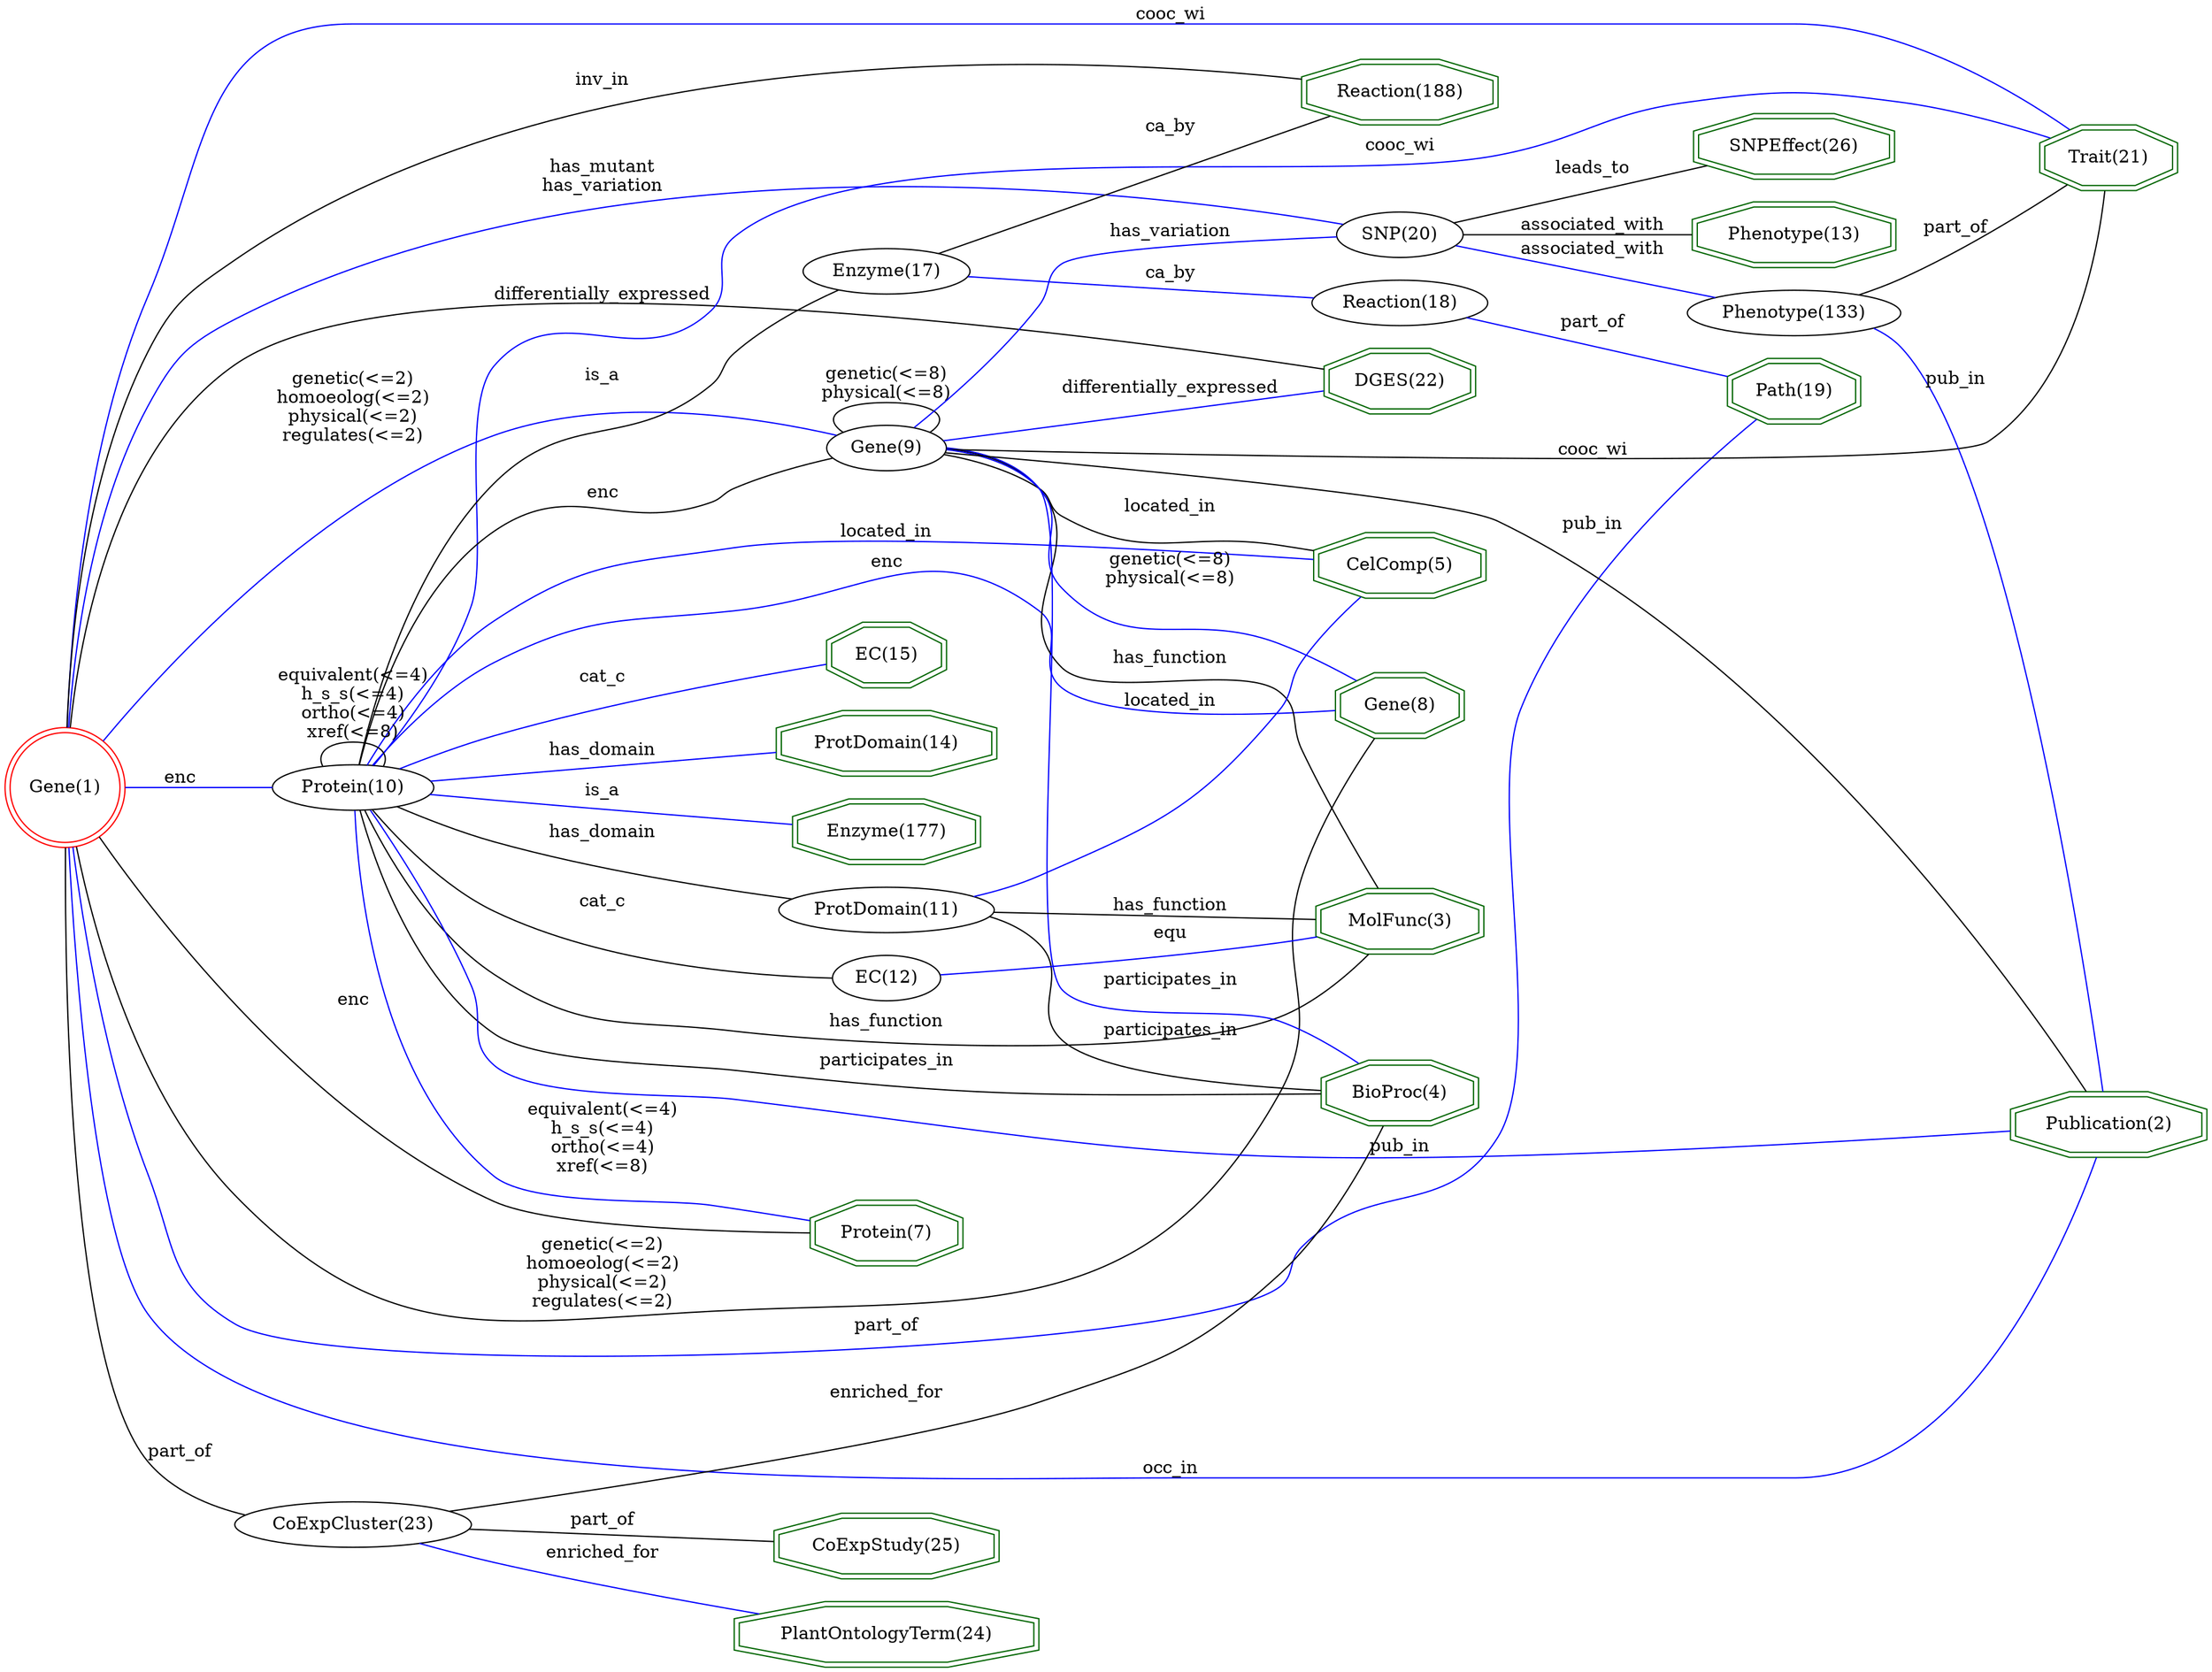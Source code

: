 digraph {
	graph [_draw_="c 9 -#fffffe00 C 7 -#ffffff P 4 0 0 0 1277 1486.9 1277 1486.9 0 ",
		bb="0,0,1486.9,1277",
		dpi=96,
		rankdir=LR,
		xdotversion=1.7
	];
	node [label="\N"];
	"MolFunc(3)"	[_draw_="c 7 -#006400 p 8 991.32 368.54 991.32 383.46 957.18 394 908.89 394 874.75 383.46 874.75 368.54 908.89 358 957.18 358 c 7 -#006400 \
p 8 995.31 365.59 995.31 386.41 957.78 398 908.29 398 870.75 386.41 870.75 365.59 908.29 354 957.78 354 ",
		_ldraw_="F 14 11 -Times-Roman c 7 -#000000 T 933.03 372.3 0 67 10 -MolFunc(3) ",
		color=darkgreen,
		height=0.61111,
		pos="933.03,376",
		shape=doubleoctagon,
		width=1.7331];
	"CelComp(5)"	[_draw_="c 7 -#006400 p 8 992.64 681.54 992.64 696.46 957.72 707 908.34 707 873.43 696.46 873.43 681.54 908.34 671 957.72 671 c 7 -#006400 \
p 8 996.63 678.57 996.63 699.43 958.31 711 907.76 711 869.44 699.43 869.44 678.57 907.76 667 958.31 667 ",
		_ldraw_="F 14 11 -Times-Roman c 7 -#000000 T 933.03 685.3 0 69 10 -CelComp(5) ",
		color=darkgreen,
		height=0.61111,
		pos="933.03,689",
		shape=doubleoctagon,
		width=1.7721];
	"BioProc(4)"	[_draw_="c 7 -#006400 p 8 987.36 491.54 987.36 506.46 955.54 517 910.53 517 878.71 506.46 878.71 491.54 910.53 481 955.54 481 c 7 -#006400 \
p 8 991.37 488.66 991.37 509.34 956.19 521 909.88 521 874.7 509.34 874.7 488.66 909.88 477 956.19 477 ",
		_ldraw_="F 14 11 -Times-Roman c 7 -#000000 T 933.03 495.3 0 61 10 -BioProc(4) ",
		color=darkgreen,
		height=0.61111,
		pos="933.03,499",
		shape=doubleoctagon,
		width=1.6158];
	"DGES(22)"	[_draw_="c 7 -#006400 p 8 985.15 877.54 985.15 892.46 954.62 903 911.45 903 880.92 892.46 880.92 877.54 911.45 867 954.62 867 c 7 -#006400 \
p 8 989.15 874.69 989.15 895.31 955.29 907 910.78 907 876.92 895.31 876.92 874.69 910.78 863 955.29 863 ",
		_ldraw_="F 14 11 -Times-Roman c 7 -#000000 T 933.03 881.3 0 58 8 -DGES(22) ",
		color=darkgreen,
		height=0.61111,
		pos="933.03,885",
		shape=doubleoctagon,
		width=1.5572];
	"Gene(1)"	[_draw_="c 7 -#ff0000 e 43.65 973 39.78 39.78 c 7 -#ff0000 e 43.65 973 43.79 43.79 ",
		_ldraw_="F 14 11 -Times-Roman c 7 -#000000 T 43.65 969.3 0 45 7 -Gene(1) ",
		color=red,
		height=1.2124,
		pos="43.646,973",
		shape=doublecircle,
		width=1.2124];
	"Gene(1)" -> "DGES(22)"	[_draw_="c 7 -#000000 B 7 87.64 974.46 223.26 978.94 636.65 991.47 695.91 980 716.13 976.08 832.21 927.45 893.75 901.34 ",
		_ldraw_="F 14 11 -Times-Roman c 7 -#000000 T 397.58 986.8 0 131 24 -differentially_expressed ",
		arrowhead=none,
		color=black,
		label=differentially_expressed,
		lp="397.58,990.5",
		pos="87.636,974.46 223.26,978.94 636.65,991.47 695.91,980 716.13,976.08 832.21,927.45 893.75,901.34"];
	"Trait(21)"	[_draw_="c 7 -#006400 p 8 1462.71 696.54 1462.71 711.46 1435.8 722 1397.74 722 1370.83 711.46 1370.83 696.54 1397.74 686 1435.8 686 c 7 -#\
006400 p 8 1466.72 693.82 1466.72 714.18 1436.56 726 1396.98 726 1366.81 714.18 1366.81 693.82 1396.98 682 1436.56 682 ",
		_ldraw_="F 14 11 -Times-Roman c 7 -#000000 T 1416.77 700.3 0 49 9 -Trait(21) ",
		color=darkgreen,
		height=0.61111,
		pos="1416.8,704",
		shape=doubleoctagon,
		width=1.3813];
	"Gene(1)" -> "Trait(21)"	[_draw_="c 7 -#0000ff B 13 51.56 1015.95 59.63 1056.94 75.78 1119.21 105.29 1166 144.07 1227.47 165 1262 237.69 1262 237.69 1262 237.69 1262 \
1199.4 1262 1316.42 1262 1395.02 830 1412.22 726.22 ",
		_ldraw_="F 14 11 -Times-Roman c 7 -#000000 T 779.41 1265.8 0 46 7 -cooc_wi ",
		arrowhead=none,
		color=blue,
		label=cooc_wi,
		lp="779.41,1269.5",
		pos="51.564,1016 59.625,1056.9 75.779,1119.2 105.29,1166 144.07,1227.5 165,1262 237.69,1262 237.69,1262 237.69,1262 1199.4,1262 1316.4,\
1262 1395,830 1412.2,726.22"];
	"Gene(8)"	[_draw_="c 7 -#006400 p 8 975.87 939.54 975.87 954.46 950.78 965 915.29 965 890.2 954.46 890.2 939.54 915.29 929 950.78 929 c 7 -#006400 \
p 8 979.86 936.88 979.86 957.12 951.58 969 914.49 969 886.21 957.12 886.21 936.88 914.49 925 951.58 925 ",
		_ldraw_="F 14 11 -Times-Roman c 7 -#000000 T 933.03 943.3 0 45 7 -Gene(8) ",
		color=darkgreen,
		height=0.61111,
		pos="933.03,947",
		shape=doubleoctagon,
		width=1.3031];
	"Gene(1)" -> "Gene(8)"	[_draw_="c 7 -#000000 B 16 82.39 993.8 89.95 997.89 97.85 1002.12 105.29 1006 130.84 1019.33 136.01 1025.71 163.29 1035 235.65 1059.65 256 \
1060.63 332.08 1068 560.24 1090.1 633.39 1101.35 844.91 1013 870.12 1002.47 894.54 982.9 911.08 967.8 ",
		_ldraw_="F 14 11 -Times-Roman c 7 -#000000 T 397.58 1127.8 0 72 12 -genetic(<=2) F 14 11 -Times-Roman c 7 -#000000 T 397.58 1112.8 0 94 14 \
-homoeolog(<=2) F 14 11 -Times-Roman c 7 -#000000 T 397.58 1097.8 0 78 13 -physical(<=2) F 14 11 -Times-Roman c 7 -#000000 T 397.58 \
1082.8 0 82 14 -regulates(<=2) ",
		arrowhead=none,
		color=black,
		label="genetic(<=2)\nhomoeolog(<=2)\nphysical(<=2)\nregulates(<=2)",
		lp="397.58,1109",
		pos="82.389,993.8 89.949,997.89 97.854,1002.1 105.29,1006 130.84,1019.3 136.01,1025.7 163.29,1035 235.65,1059.7 256,1060.6 332.08,1068 \
560.24,1090.1 633.39,1101.4 844.91,1013 870.12,1002.5 894.54,982.9 911.08,967.8"];
	"Publication(2)"	[_draw_="c 7 -#006400 p 8 1483.02 243.54 1483.02 258.46 1444.21 269 1389.33 269 1350.52 258.46 1350.52 243.54 1389.33 233 1444.21 233 c 7 \
-#006400 p 8 1487.03 240.49 1487.03 261.51 1444.75 273 1388.79 273 1346.51 261.51 1346.51 240.49 1388.79 229 1444.75 229 ",
		_ldraw_="F 14 11 -Times-Roman c 7 -#000000 T 1416.77 247.3 0 78 14 -Publication(2) ",
		color=darkgreen,
		height=0.61111,
		pos="1416.8,251",
		shape=doubleoctagon,
		width=1.948];
	"Gene(1)" -> "Publication(2)"	[_draw_="c 7 -#0000ff B 13 46.13 929.31 51.9 781.76 77.01 304.35 163.29 182 185.97 149.84 198.34 134 237.69 134 237.69 134 237.69 134 1199.4 \
134 1278.4 134 1356.22 195.1 1393.3 228.99 ",
		_ldraw_="F 14 11 -Times-Roman c 7 -#000000 T 779.41 137.8 0 37 6 -occ_in ",
		arrowhead=none,
		color=blue,
		label=occ_in,
		lp="779.41,141.5",
		pos="46.131,929.31 51.904,781.76 77.012,304.35 163.29,182 185.97,149.84 198.34,134 237.69,134 237.69,134 237.69,134 1199.4,134 1278.4,\
134 1356.2,195.1 1393.3,228.99"];
	"Protein(7)"	[_draw_="c 7 -#006400 p 8 638.39 941.54 638.39 956.46 609.16 967 567.82 967 538.59 956.46 538.59 941.54 567.82 931 609.16 931 c 7 -#006400 \
p 8 642.39 938.73 642.39 959.27 609.86 971 567.13 971 534.6 959.27 534.6 938.73 567.13 927 609.86 927 ",
		_ldraw_="F 14 11 -Times-Roman c 7 -#000000 T 588.49 945.3 0 55 10 -Protein(7) ",
		color=darkgreen,
		height=0.61111,
		pos="588.49,949",
		shape=doubleoctagon,
		width=1.4986];
	"Gene(1)" -> "Protein(7)"	[_draw_="c 7 -#000000 B 7 86.16 983.93 161.93 1002.19 327.38 1034.13 463.08 1005 496.66 997.79 532.11 980.78 556.55 967.39 ",
		_ldraw_="F 14 11 -Times-Roman c 7 -#000000 T 238.69 1019.8 0 19 3 -enc ",
		arrowhead=none,
		color=black,
		label=enc,
		lp="238.69,1023.5",
		pos="86.156,983.93 161.93,1002.2 327.38,1034.1 463.08,1005 496.66,997.79 532.11,980.78 556.55,967.39"];
	"Path(19)"	[_draw_="c 7 -#006400 p 8 1242.56 1153.54 1242.56 1168.46 1216.69 1179 1180.11 1179 1154.25 1168.46 1154.25 1153.54 1180.11 1143 1216.69 \
1143 c 7 -#006400 p 8 1246.54 1150.85 1246.54 1171.15 1217.47 1183 1179.33 1183 1150.26 1171.15 1150.26 1150.85 1179.33 1139 1217.47 \
1139 ",
		_ldraw_="F 14 11 -Times-Roman c 7 -#000000 T 1198.4 1157.3 0 47 8 -Path(19) ",
		color=darkgreen,
		height=0.61111,
		pos="1198.4,1161",
		shape=doubleoctagon,
		width=1.3422];
	"Gene(1)" -> "Path(19)"	[_draw_="c 7 -#0000ff B 10 56.4 1015.01 78.91 1085.27 135.22 1219 237.69 1219 237.69 1219 237.69 1219 934.03 1219 1015.73 1219 1108.42 1192.05 \
1159.16 1174.89 ",
		_ldraw_="F 14 11 -Times-Roman c 7 -#000000 T 588.49 1222.8 0 40 7 -part_of ",
		arrowhead=none,
		color=blue,
		label=part_of,
		lp="588.49,1226.5",
		pos="56.398,1015 78.91,1085.3 135.22,1219 237.69,1219 237.69,1219 237.69,1219 934.03,1219 1015.7,1219 1108.4,1192.1 1159.2,1174.9"];
	"Reaction(188)"	[_draw_="c 7 -#006400 p 8 999.28 1160.54 999.28 1175.46 960.48 1186 905.59 1186 866.79 1175.46 866.79 1160.54 905.59 1150 960.48 1150 c 7 \
-#006400 p 8 1003.29 1157.49 1003.29 1178.51 961.01 1190 905.06 1190 862.78 1178.51 862.78 1157.49 905.06 1146 961.01 1146 ",
		_ldraw_="F 14 11 -Times-Roman c 7 -#000000 T 933.03 1164.3 0 78 13 -Reaction(188) ",
		color=darkgreen,
		height=0.61111,
		pos="933.03,1168",
		shape=doubleoctagon,
		width=1.948];
	"Gene(1)" -> "Reaction(188)"	[_draw_="c 7 -#000000 B 10 74.94 1003.99 84.29 1012.85 94.88 1022.21 105.29 1030 195.46 1097.46 222.69 1116.25 332.08 1143 519.67 1188.87 \
749.93 1181.45 862.88 1173.84 ",
		_ldraw_="F 14 11 -Times-Roman c 7 -#000000 T 397.58 1169.8 0 35 6 -inv_in ",
		arrowhead=none,
		color=black,
		label=inv_in,
		lp="397.58,1173.5",
		pos="74.941,1004 84.293,1012.9 94.88,1022.2 105.29,1030 195.46,1097.5 222.69,1116.3 332.08,1143 519.67,1188.9 749.93,1181.4 862.88,1173.8"];
	"Protein(10)"	[_draw_="c 7 -#000000 e 238.69 689 50.89 18 ",
		_ldraw_="F 14 11 -Times-Roman c 7 -#000000 T 238.69 685.3 0 62 11 -Protein(10) ",
		height=0.5,
		pos="238.69,689",
		width=1.4082];
	"Gene(1)" -> "Protein(10)"	[_draw_="c 7 -#0000ff B 4 68.9 937.32 110.62 875.94 194.49 752.55 225.66 706.69 ",
		_ldraw_="F 14 11 -Times-Roman c 7 -#000000 T 125.29 884.8 0 19 3 -enc ",
		arrowhead=none,
		color=blue,
		label=enc,
		lp="125.29,888.5",
		pos="68.9,937.32 110.62,875.94 194.49,752.55 225.66,706.69"];
	"Gene(9)"	[_draw_="c 7 -#000000 e 588.49 412 39.79 18 ",
		_ldraw_="F 14 11 -Times-Roman c 7 -#000000 T 588.49 408.3 0 45 7 -Gene(9) ",
		height=0.5,
		pos="588.49,412",
		width=1.1013];
	"Gene(1)" -> "Gene(9)"	[_draw_="c 7 -#0000ff B 10 51.29 929.74 63.9 857.34 96.29 709.05 163.29 602 218.3 514.12 238.17 484.92 332.08 441 369.62 423.44 487.15 416.1 \
548.83 413.39 ",
		_ldraw_="F 14 11 -Times-Roman c 7 -#000000 T 238.69 650.8 0 72 12 -genetic(<=2) F 14 11 -Times-Roman c 7 -#000000 T 238.69 635.8 0 94 14 \
-homoeolog(<=2) F 14 11 -Times-Roman c 7 -#000000 T 238.69 620.8 0 78 13 -physical(<=2) F 14 11 -Times-Roman c 7 -#000000 T 238.69 \
605.8 0 82 14 -regulates(<=2) ",
		arrowhead=none,
		color=blue,
		label="genetic(<=2)\nhomoeolog(<=2)\nphysical(<=2)\nregulates(<=2)",
		lp="238.69,632",
		pos="51.286,929.74 63.905,857.34 96.29,709.05 163.29,602 218.3,514.12 238.17,484.92 332.08,441 369.62,423.44 487.15,416.1 548.83,413.39"];
	"SNP(20)"	[_draw_="c 7 -#000000 e 933.03 318 41.69 18 ",
		_ldraw_="F 14 11 -Times-Roman c 7 -#000000 T 933.03 314.3 0 48 7 -SNP(20) ",
		height=0.5,
		pos="933.03,318",
		width=1.1555];
	"Gene(1)" -> "SNP(20)"	[_draw_="c 7 -#0000ff B 13 50.59 929.7 59.9 864.74 79.56 738.43 105.29 633 159.34 411.56 133.07 284.14 332.08 173 382.4 144.9 766.09 191.19 \
844.91 231 877.34 247.38 905.12 280.37 920.12 300.69 ",
		_ldraw_="F 14 11 -Times-Roman c 7 -#000000 T 397.58 191.8 0 64 10 -has_mutant F 14 11 -Times-Roman c 7 -#000000 T 397.58 176.8 0 73 13 -has_\
variation ",
		arrowhead=none,
		color=blue,
		label="has_mutant\nhas_variation",
		lp="397.58,188",
		pos="50.586,929.7 59.898,864.74 79.56,738.43 105.29,633 159.34,411.56 133.07,284.14 332.08,173 382.4,144.9 766.09,191.19 844.91,231 877.34,\
247.38 905.12,280.37 920.12,300.69"];
	"CoExpCluster(23)"	[_draw_="c 7 -#000000 e 238.69 86 75.29 18 ",
		_ldraw_="F 14 11 -Times-Roman c 7 -#000000 T 238.69 82.3 0 100 16 -CoExpCluster(23) ",
		height=0.5,
		pos="238.69,86",
		width=2.0943];
	"Gene(1)" -> "CoExpCluster(23)"	[_draw_="c 7 -#000000 B 7 44.55 929.09 44.61 761.12 48.82 165.74 105.29 105 121.18 87.91 145 81.31 168.07 79.6 ",
		_ldraw_="F 14 11 -Times-Roman c 7 -#000000 T 125.29 108.8 0 40 7 -part_of ",
		arrowhead=none,
		color=black,
		label=part_of,
		lp="125.29,112.5",
		pos="44.551,929.09 44.607,761.12 48.817,165.74 105.29,105 121.18,87.909 145,81.309 168.07,79.597"];
	"EC(15)"	[_draw_="c 7 -#006400 p 8 627.79 739.54 627.79 754.46 604.77 765 572.21 765 549.19 754.46 549.19 739.54 572.21 729 604.77 729 c 7 -#006400 \
p 8 631.78 736.97 631.78 757.03 605.64 769 571.35 769 545.2 757.03 545.2 736.97 571.35 725 605.64 725 ",
		_ldraw_="F 14 11 -Times-Roman c 7 -#000000 T 588.49 743.3 0 40 6 -EC(15) ",
		color=darkgreen,
		height=0.61111,
		pos="588.49,747",
		shape=doubleoctagon,
		width=1.2054];
	"Phenotype(13)"	[_draw_="c 7 -#006400 p 8 1265.97 314.54 1265.97 329.46 1226.39 340 1170.41 340 1130.83 329.46 1130.83 314.54 1170.41 304 1226.39 304 c 7 \
-#006400 p 8 1269.97 311.47 1269.97 332.53 1226.91 344 1169.89 344 1126.83 332.53 1126.83 311.47 1169.89 300 1226.91 300 ",
		_ldraw_="F 14 11 -Times-Roman c 7 -#000000 T 1198.4 318.3 0 80 13 -Phenotype(13) ",
		color=darkgreen,
		height=0.61111,
		pos="1198.4,322",
		shape=doubleoctagon,
		width=1.9871];
	"SNPEffect(26)"	[_draw_="c 7 -#006400 p 8 1266.87 252.54 1266.87 267.46 1226.76 278 1170.04 278 1129.94 267.46 1129.94 252.54 1170.04 242 1226.76 242 c 7 \
-#006400 p 8 1270.88 249.46 1270.88 270.54 1227.28 282 1169.52 282 1125.92 270.54 1125.92 249.46 1169.52 238 1227.28 238 ",
		_ldraw_="F 14 11 -Times-Roman c 7 -#000000 T 1198.4 256.3 0 81 13 -SNPEffect(26) ",
		color=darkgreen,
		height=0.61111,
		pos="1198.4,260",
		shape=doubleoctagon,
		width=2.0066];
	"ProtDomain(14)"	[_draw_="c 7 -#006400 p 8 663.13 623.54 663.13 638.46 619.41 649 557.58 649 513.86 638.46 513.86 623.54 557.58 613 619.41 613 c 7 -#006400 \
p 8 667.13 620.39 667.13 641.61 619.88 653 557.1 653 509.85 641.61 509.85 620.39 557.1 609 619.88 609 ",
		_ldraw_="F 14 11 -Times-Roman c 7 -#000000 T 588.49 627.3 0 90 14 -ProtDomain(14) ",
		color=darkgreen,
		height=0.61111,
		pos="588.49,631",
		shape=doubleoctagon,
		width=2.1825];
	"Enzyme(177)"	[_draw_="c 7 -#006400 p 8 652.53 561.54 652.53 576.46 615.02 587 561.97 587 524.46 576.46 524.46 561.54 561.97 551 615.02 551 c 7 -#006400 \
p 8 656.53 558.51 656.53 579.49 615.57 591 561.42 591 520.46 579.49 520.46 558.51 561.42 547 615.57 547 ",
		_ldraw_="F 14 11 -Times-Roman c 7 -#000000 T 588.49 565.3 0 75 11 -Enzyme(177) ",
		color=darkgreen,
		height=0.61111,
		pos="588.49,569",
		shape=doubleoctagon,
		width=1.8894];
	"PlantOntologyTerm(24)"	[_draw_="c 7 -#006400 p 8 691.82 76.54 691.82 91.46 631.29 102 545.69 102 485.16 91.46 485.16 76.54 545.69 66 631.29 66 c 7 -#006400 p 8 \
695.82 73.18 695.82 94.82 631.64 106 545.35 106 481.17 94.82 481.17 73.18 545.35 62 631.64 62 ",
		_ldraw_="F 14 11 -Times-Roman c 7 -#000000 T 588.49 80.3 0 131 21 -PlantOntologyTerm(24) ",
		color=darkgreen,
		height=0.61111,
		pos="588.49,84",
		shape=doubleoctagon,
		width=2.9837];
	"CoExpStudy(25)"	[_draw_="c 7 -#006400 p 8 664.45 14.54 664.45 29.46 619.95 40 557.03 40 512.54 29.46 512.54 14.54 557.03 4 619.95 4 c 7 -#006400 p 8 668.45 \
11.38 668.45 32.62 620.42 44 556.56 44 508.54 32.62 508.54 11.38 556.56 0 620.42 0 ",
		_ldraw_="F 14 11 -Times-Roman c 7 -#000000 T 588.49 18.3 0 92 14 -CoExpStudy(25) ",
		color=darkgreen,
		height=0.61111,
		pos="588.49,22",
		shape=doubleoctagon,
		width=2.2216];
	"ProtDomain(11)"	[_draw_="c 7 -#000000 e 588.49 689 68.79 18 ",
		_ldraw_="F 14 11 -Times-Roman c 7 -#000000 T 588.49 685.3 0 90 14 -ProtDomain(11) ",
		height=0.5,
		pos="588.49,689",
		width=1.9137];
	"ProtDomain(11)" -> "MolFunc(3)"	[_draw_="c 7 -#000000 B 16 655.23 684.24 670.35 680.17 685.14 673.33 695.91 662 724 632.43 689.59 604.75 713.91 572 753.26 519 798.32 548.77 \
844.91 502 856.97 489.89 853.74 482.43 862.91 468 878.65 443.21 899.1 416.55 913.67 398.35 ",
		_ldraw_="F 14 11 -Times-Roman c 7 -#000000 T 779.41 575.8 0 70 12 -has_function ",
		arrowhead=none,
		color=black,
		label=has_function,
		lp="779.41,579.5",
		pos="655.23,684.24 670.35,680.17 685.14,673.33 695.91,662 724,632.43 689.59,604.75 713.91,572 753.26,519 798.32,548.77 844.91,502 856.97,\
489.89 853.74,482.43 862.91,468 878.65,443.21 899.1,416.55 913.67,398.35"];
	"ProtDomain(11)" -> "CelComp(5)"	[_draw_="c 7 -#0000ff B 4 657.58 689 719.23 689 809.33 689 869.27 689 ",
		_ldraw_="F 14 11 -Times-Roman c 7 -#000000 T 779.41 692.8 0 57 10 -located_in ",
		arrowhead=none,
		color=blue,
		label=located_in,
		lp="779.41,696.5",
		pos="657.58,689 719.23,689 809.33,689 869.27,689"];
	"ProtDomain(11)" -> "BioProc(4)"	[_draw_="c 7 -#000000 B 7 648.72 680.23 713.88 669.7 813.54 650.71 844.91 629 884.22 601.78 910.66 550.54 923.35 521.18 ",
		_ldraw_="F 14 11 -Times-Roman c 7 -#000000 T 779.41 670.8 0 80 15 -participates_in ",
		arrowhead=none,
		color=black,
		label=participates_in,
		lp="779.41,674.5",
		pos="648.72,680.23 713.88,669.7 813.54,650.71 844.91,629 884.22,601.78 910.66,550.54 923.35,521.18"];
	"Protein(10)" -> "MolFunc(3)"	[_draw_="c 7 -#000000 B 19 247.94 671.14 263.39 636.95 296.69 559.52 314.08 491 328.43 434.46 300.11 409.79 332.08 361 374.61 296.1 406.38 \
291.01 481.08 270 637.38 226.04 719.88 199.41 844.91 303 860.54 315.96 848.67 330.52 862.91 345 869.27 351.47 877.23 356.71 885.45 \
360.9 ",
		_ldraw_="F 14 11 -Times-Roman c 7 -#000000 T 588.49 273.8 0 70 12 -has_function ",
		arrowhead=none,
		color=black,
		label=has_function,
		lp="588.49,277.5",
		pos="247.94,671.14 263.39,636.95 296.69,559.52 314.08,491 328.43,434.46 300.11,409.79 332.08,361 374.61,296.1 406.38,291.01 481.08,270 \
637.38,226.04 719.88,199.41 844.91,303 860.54,315.96 848.67,330.52 862.91,345 869.27,351.47 877.23,356.71 885.45,360.9"];
	"Protein(10)" -> "CelComp(5)"	[_draw_="c 7 -#0000ff B 10 260.9 705.4 278.9 718.54 305.9 736.46 332.08 747 438.18 789.73 741.03 838.88 844.91 791 880.44 774.62 906.86 735.81 \
920.82 711.07 ",
		_ldraw_="F 14 11 -Times-Roman c 7 -#000000 T 588.49 813.8 0 57 10 -located_in ",
		arrowhead=none,
		color=blue,
		label=located_in,
		lp="588.49,817.5",
		pos="260.9,705.4 278.9,718.54 305.9,736.46 332.08,747 438.18,789.73 741.03,838.88 844.91,791 880.44,774.62 906.86,735.81 920.82,711.07"];
	"Protein(10)" -> "BioProc(4)"	[_draw_="c 7 -#000000 B 10 251.58 671.54 267.6 649.14 298.06 610.28 332.08 586 390.6 544.23 411.02 539.15 481.08 523 554.23 506.13 770.28 \
501.07 874.51 499.59 ",
		_ldraw_="F 14 11 -Times-Roman c 7 -#000000 T 588.49 526.8 0 80 15 -participates_in ",
		arrowhead=none,
		color=black,
		label=participates_in,
		lp="588.49,530.5",
		pos="251.58,671.54 267.6,649.14 298.06,610.28 332.08,586 390.6,544.23 411.02,539.15 481.08,523 554.23,506.13 770.28,501.07 874.51,499.59"];
	"Protein(10)" -> "Trait(21)"	[_draw_="c 7 -#0000ff B 10 253.61 706.41 270.33 726.26 300.15 758.5 332.08 778 391.82 814.48 412.03 817.51 481.08 829 826.28 886.44 1246.65 \
760.82 1376 717.78 ",
		_ldraw_="F 14 11 -Times-Roman c 7 -#000000 T 933.03 835.8 0 46 7 -cooc_wi ",
		arrowhead=none,
		color=blue,
		label=cooc_wi,
		lp="933.03,839.5",
		pos="253.61,706.41 270.33,726.26 300.15,758.5 332.08,778 391.82,814.48 412.03,817.51 481.08,829 826.28,886.44 1246.6,760.82 1376,717.78"];
	"Protein(10)" -> "EC(15)"	[_draw_="c 7 -#0000ff B 7 282.38 698.26 297.98 701.51 315.8 705.08 332.08 708 406.7 721.36 494.11 734.08 544.9 741.18 ",
		_ldraw_="F 14 11 -Times-Roman c 7 -#000000 T 397.58 731.8 0 29 5 -cat_c ",
		arrowhead=none,
		color=blue,
		label=cat_c,
		lp="397.58,735.5",
		pos="282.38,698.26 297.98,701.51 315.8,705.08 332.08,708 406.7,721.36 494.11,734.08 544.9,741.18"];
	"Protein(10)" -> "Gene(8)"	[_draw_="c 7 -#0000ff B 10 243.69 707.09 252.65 742.82 277.89 822.2 332.08 859 365.76 881.88 655.66 896.82 695.91 903 762.27 913.18 838.55 \
927.96 886.03 937.53 ",
		_ldraw_="F 14 11 -Times-Roman c 7 -#000000 T 588.49 906.8 0 19 3 -enc ",
		arrowhead=none,
		color=blue,
		label=enc,
		lp="588.49,910.5",
		pos="243.69,707.09 252.65,742.82 277.89,822.2 332.08,859 365.76,881.88 655.66,896.82 695.91,903 762.27,913.18 838.55,927.96 886.03,937.53"];
	"Protein(10)" -> "Publication(2)"	[_draw_="c 7 -#0000ff B 16 287.06 683.59 297.47 680.15 307.38 674.66 314.08 666 340.96 631.24 304.98 305.58 332.08 271 396.54 188.73 743.18 \
210 778.41 210 778.41 210 778.41 210 1199.4 210 1256.56 210 1320.75 223.98 1364.26 235.62 ",
		_ldraw_="F 14 11 -Times-Roman c 7 -#000000 T 933.03 213.8 0 38 6 -pub_in ",
		arrowhead=none,
		color=blue,
		label=pub_in,
		lp="933.03,217.5",
		pos="287.06,683.59 297.47,680.15 307.38,674.66 314.08,666 340.96,631.24 304.98,305.58 332.08,271 396.54,188.73 743.18,210 778.41,210 \
778.41,210 778.41,210 1199.4,210 1256.6,210 1320.7,223.98 1364.3,235.62"];
	"Protein(10)" -> "Protein(7)"	[_draw_="c 7 -#0000ff B 10 242.57 706.98 249.84 746.05 272.78 838.82 332.08 884 379.1 919.82 405.8 892.39 463.08 907 464.15 907.27 509.83 \
922.71 545.52 934.79 ",
		_ldraw_="F 14 11 -Times-Roman c 7 -#000000 T 397.58 955.8 0 89 15 -equivalent(<=4) F 14 11 -Times-Roman c 7 -#000000 T 397.58 940.8 0 64 \
10 -h_s_s(<=4) F 14 11 -Times-Roman c 7 -#000000 T 397.58 925.8 0 61 10 -ortho(<=4) F 14 11 -Times-Roman c 7 -#000000 T 397.58 910.8 \
0 55 9 -xref(<=8) ",
		arrowhead=none,
		color=blue,
		label="equivalent(<=4)\nh_s_s(<=4)\northo(<=4)\nxref(<=8)",
		lp="397.58,937",
		pos="242.57,706.98 249.84,746.05 272.78,838.82 332.08,884 379.1,919.82 405.8,892.39 463.08,907 464.15,907.27 509.83,922.71 545.52,934.79"];
	"Protein(10)" -> "ProtDomain(14)"	[_draw_="c 7 -#0000ff B 7 282.38 679.74 297.98 676.49 315.8 672.92 332.08 670 391.69 659.33 459.46 649.07 510.2 641.75 ",
		_ldraw_="F 14 11 -Times-Roman c 7 -#000000 T 397.58 673.8 0 67 10 -has_domain ",
		arrowhead=none,
		color=blue,
		label=has_domain,
		lp="397.58,677.5",
		pos="282.38,679.74 297.98,676.49 315.8,672.92 332.08,670 391.69,659.33 459.46,649.07 510.2,641.75"];
	"Protein(10)" -> "Enzyme(177)"	[_draw_="c 7 -#0000ff B 7 260.94 672.5 278.96 659.25 305.98 641.08 332.08 630 393.25 604.04 467.55 587.87 520.21 578.75 ",
		_ldraw_="F 14 11 -Times-Roman c 7 -#000000 T 397.58 633.8 0 22 4 -is_a ",
		arrowhead=none,
		color=blue,
		label=is_a,
		lp="397.58,637.5",
		pos="260.94,672.5 278.96,659.25 305.98,641.08 332.08,630 393.25,604.04 467.55,587.87 520.21,578.75"];
	"Protein(10)" -> "ProtDomain(11)"	[_draw_="c 7 -#000000 B 4 289.52 689 349.91 689 451.95 689 519.52 689 ",
		_ldraw_="F 14 11 -Times-Roman c 7 -#000000 T 397.58 692.8 0 67 10 -has_domain ",
		arrowhead=none,
		color=black,
		label=has_domain,
		lp="397.58,696.5",
		pos="289.52,689 349.91,689 451.95,689 519.52,689"];
	"Protein(10)" -> "Protein(10)"	[_draw_="c 7 -#000000 B 7 219 705.66 214.62 715.62 221.19 725 238.69 725 256.19 725 262.75 715.62 258.37 705.66 ",
		_ldraw_="F 14 11 -Times-Roman c 7 -#000000 T 238.69 773.8 0 89 15 -equivalent(<=4) F 14 11 -Times-Roman c 7 -#000000 T 238.69 758.8 0 64 \
10 -h_s_s(<=4) F 14 11 -Times-Roman c 7 -#000000 T 238.69 743.8 0 61 10 -ortho(<=4) F 14 11 -Times-Roman c 7 -#000000 T 238.69 728.8 \
0 55 9 -xref(<=8) ",
		arrowhead=none,
		color=black,
		label="equivalent(<=4)\nh_s_s(<=4)\northo(<=4)\nxref(<=8)",
		lp="238.69,755",
		pos="219,705.66 214.62,715.62 221.19,725 238.69,725 256.19,725 262.75,715.62 258.37,705.66"];
	"Protein(10)" -> "Gene(9)"	[_draw_="c 7 -#000000 B 7 242.62 670.98 250.05 631.26 273.36 535.67 332.08 485 349.04 470.37 487.32 435.91 553.04 420.14 ",
		_ldraw_="F 14 11 -Times-Roman c 7 -#000000 T 397.58 488.8 0 19 3 -enc ",
		arrowhead=none,
		color=black,
		label=enc,
		lp="397.58,492.5",
		pos="242.62,670.98 250.05,631.26 273.36,535.67 332.08,485 349.04,470.37 487.32,435.91 553.04,420.14"];
	"EC(12)"	[_draw_="c 7 -#000000 e 588.49 358 36.29 18 ",
		_ldraw_="F 14 11 -Times-Roman c 7 -#000000 T 588.49 354.3 0 40 6 -EC(12) ",
		height=0.5,
		pos="588.49,358",
		width=1.011];
	"Protein(10)" -> "EC(12)"	[_draw_="c 7 -#000000 B 10 247.05 671.19 261.12 636.75 292.4 558.47 314.08 491 323.51 461.64 310.21 445.73 332.08 424 391.7 364.77 497.08 \
356.54 551.99 356.63 ",
		_ldraw_="F 14 11 -Times-Roman c 7 -#000000 T 397.58 427.8 0 29 5 -cat_c ",
		arrowhead=none,
		color=black,
		label=cat_c,
		lp="397.58,431.5",
		pos="247.05,671.19 261.12,636.75 292.4,558.47 314.08,491 323.51,461.64 310.21,445.73 332.08,424 391.7,364.77 497.08,356.54 551.99,356.63"];
	"Enzyme(17)"	[_draw_="c 7 -#000000 e 588.49 1118 54.69 18 ",
		_ldraw_="F 14 11 -Times-Roman c 7 -#000000 T 588.49 1114.3 0 68 10 -Enzyme(17) ",
		height=0.5,
		pos="588.49,1118",
		width=1.5165];
	"Protein(10)" -> "Enzyme(17)"	[_draw_="c 7 -#000000 B 10 239.47 707.32 239.86 761.07 248.38 920.1 332.08 1008 374.53 1052.58 406.53 1028.68 463.08 1053 497.56 1067.83 \
535.58 1088.34 560.4 1102.33 ",
		_ldraw_="F 14 11 -Times-Roman c 7 -#000000 T 397.58 1056.8 0 22 4 -is_a ",
		arrowhead=none,
		color=black,
		label=is_a,
		lp="397.58,1060.5",
		pos="239.47,707.32 239.86,761.07 248.38,920.1 332.08,1008 374.53,1052.6 406.53,1028.7 463.08,1053 497.56,1067.8 535.58,1088.3 560.4,1102.3"];
	"Gene(9)" -> "MolFunc(3)"	[_draw_="c 7 -#000000 B 7 626.76 407.27 651.46 404.19 684.6 400.18 713.91 397 766.67 391.28 826.7 385.56 870.41 381.54 ",
		_ldraw_="F 14 11 -Times-Roman c 7 -#000000 T 779.41 400.8 0 70 12 -has_function ",
		arrowhead=none,
		color=black,
		label=has_function,
		lp="779.41,404.5",
		pos="626.76,407.27 651.46,404.19 684.6,400.18 713.91,397 766.67,391.28 826.7,385.56 870.41,381.54"];
	"Gene(9)" -> "CelComp(5)"	[_draw_="c 7 -#000000 B 13 616.85 425.04 641.6 438.32 676.97 461.32 695.91 492 719.4 530.06 681.72 559.95 713.91 591 756.24 631.85 791.69 \
584.93 844.91 610 872.8 623.14 898.1 648.26 914.16 666.66 ",
		_ldraw_="F 14 11 -Times-Roman c 7 -#000000 T 779.41 613.8 0 57 10 -located_in ",
		arrowhead=none,
		color=black,
		label=located_in,
		lp="779.41,617.5",
		pos="616.85,425.04 641.6,438.32 676.97,461.32 695.91,492 719.4,530.06 681.72,559.95 713.91,591 756.24,631.85 791.69,584.93 844.91,610 \
872.8,623.14 898.1,648.26 914.16,666.66"];
	"Gene(9)" -> "BioProc(4)"	[_draw_="c 7 -#0000ff B 7 616.58 424.85 641.39 436.15 679.41 452.26 713.91 462 721.65 464.18 812.64 479.35 874.63 489.57 ",
		_ldraw_="F 14 11 -Times-Roman c 7 -#000000 T 779.41 486.8 0 80 15 -participates_in ",
		arrowhead=none,
		color=blue,
		label=participates_in,
		lp="779.41,490.5",
		pos="616.58,424.85 641.39,436.15 679.41,452.26 713.91,462 721.65,464.18 812.64,479.35 874.63,489.57"];
	"Gene(9)" -> "DGES(22)"	[_draw_="c 7 -#0000ff B 16 617.54 424.64 642.77 437.64 678.47 460.44 695.91 492 742.48 576.32 671.11 621.7 713.91 708 748.72 778.2 791.45 \
768.71 844.91 826 853.76 835.49 852.92 840.7 862.91 849 872.06 856.61 883.09 863.24 893.63 868.67 ",
		_ldraw_="F 14 11 -Times-Roman c 7 -#000000 T 779.41 829.8 0 131 24 -differentially_expressed ",
		arrowhead=none,
		color=blue,
		label=differentially_expressed,
		lp="779.41,833.5",
		pos="617.54,424.64 642.77,437.64 678.47,460.44 695.91,492 742.48,576.32 671.11,621.7 713.91,708 748.72,778.2 791.45,768.71 844.91,826 \
853.76,835.49 852.92,840.7 862.91,849 872.06,856.61 883.09,863.24 893.63,868.67"];
	"Gene(9)" -> "Trait(21)"	[_draw_="c 7 -#000000 B 10 613.91 425.98 638.24 441.15 674.92 467.61 695.91 500 712.21 525.16 691.93 544.61 713.91 565 716.96 567.83 1208.22 \
663.62 1366.93 694.5 ",
		_ldraw_="F 14 11 -Times-Roman c 7 -#000000 T 1064.66 646.8 0 46 7 -cooc_wi ",
		arrowhead=none,
		color=black,
		label=cooc_wi,
		lp="1064.7,650.5",
		pos="613.91,425.98 638.24,441.15 674.92,467.61 695.91,500 712.21,525.16 691.93,544.61 713.91,565 716.96,567.83 1208.2,663.62 1366.9,694.5"];
	"Gene(9)" -> "Gene(8)"	[_draw_="c 7 -#0000ff B 16 617.77 424.51 643.16 437.42 678.97 460.17 695.91 492 714.14 526.28 688.18 811.92 713.91 841 753.07 885.27 799.91 \
825.66 844.91 864 863.52 879.86 846.39 897.96 862.91 916 870.37 924.15 880.37 930.29 890.45 934.86 ",
		_ldraw_="F 14 11 -Times-Roman c 7 -#000000 T 779.41 882.8 0 72 12 -genetic(<=8) F 14 11 -Times-Roman c 7 -#000000 T 779.41 867.8 0 78 13 \
-physical(<=8) ",
		arrowhead=none,
		color=blue,
		label="genetic(<=8)\nphysical(<=8)",
		lp="779.41,879",
		pos="617.77,424.51 643.16,437.42 678.97,460.17 695.91,492 714.14,526.28 688.18,811.92 713.91,841 753.07,885.27 799.91,825.66 844.91,864 \
863.52,879.86 846.39,897.96 862.91,916 870.37,924.15 880.37,930.29 890.45,934.86"];
	"Gene(9)" -> "Publication(2)"	[_draw_="c 7 -#000000 B 7 626.94 416.9 760.07 433.6 1208.9 483.35 1328.64 412 1379.7 381.58 1402.65 309.69 1411.32 273.15 ",
		_ldraw_="F 14 11 -Times-Roman c 7 -#000000 T 1064.66 452.8 0 38 6 -pub_in ",
		arrowhead=none,
		color=black,
		label=pub_in,
		lp="1064.7,456.5",
		pos="626.94,416.9 760.07,433.6 1208.9,483.35 1328.6,412 1379.7,381.58 1402.7,309.69 1411.3,273.15"];
	"Gene(9)" -> "Gene(9)"	[_draw_="c 7 -#000000 B 7 559.21 424.54 544.96 435.87 554.72 448 588.49 448 622.26 448 632.02 435.87 617.78 424.54 ",
		_ldraw_="F 14 11 -Times-Roman c 7 -#000000 T 588.49 466.8 0 72 12 -genetic(<=8) F 14 11 -Times-Roman c 7 -#000000 T 588.49 451.8 0 78 13 \
-physical(<=8) ",
		arrowhead=none,
		color=black,
		label="genetic(<=8)\nphysical(<=8)",
		lp="588.49,463",
		pos="559.21,424.54 544.96,435.87 554.72,448 588.49,448 622.26,448 632.02,435.87 617.78,424.54"];
	"Gene(9)" -> "SNP(20)"	[_draw_="c 7 -#0000ff B 10 627.29 407.92 648.63 404.31 675.1 397.56 695.91 385 706.14 378.82 703.56 370.99 713.91 365 717.84 362.72 833.64 \
338.44 894.87 325.7 ",
		_ldraw_="F 14 11 -Times-Roman c 7 -#000000 T 779.41 368.8 0 73 13 -has_variation ",
		arrowhead=none,
		color=blue,
		label=has_variation,
		lp="779.41,372.5",
		pos="627.29,407.92 648.63,404.31 675.1,397.56 695.91,385 706.14,378.82 703.56,370.99 713.91,365 717.84,362.72 833.64,338.44 894.87,325.7"];
	"SNP(20)" -> "Phenotype(13)"	[_draw_="c 7 -#000000 B 4 974.61 318.62 1015.08 319.23 1078.08 320.19 1126.77 320.93 ",
		_ldraw_="F 14 11 -Times-Roman c 7 -#000000 T 1064.66 323.8 0 87 15 -associated_with ",
		arrowhead=none,
		color=black,
		label=associated_with,
		lp="1064.7,327.5",
		pos="974.61,318.62 1015.1,319.23 1078.1,320.19 1126.8,320.93"];
	"SNP(20)" -> "SNPEffect(26)"	[_draw_="c 7 -#000000 B 4 970.38 310 1013.28 300.55 1085.27 284.69 1136.68 273.37 ",
		_ldraw_="F 14 11 -Times-Roman c 7 -#000000 T 1064.66 300.8 0 46 8 -leads_to ",
		arrowhead=none,
		color=black,
		label=leads_to,
		lp="1064.7,304.5",
		pos="970.38,310 1013.3,300.55 1085.3,284.69 1136.7,273.37"];
	"Phenotype(133)"	[_draw_="c 7 -#000000 e 1198.4 380 66.89 18 ",
		_ldraw_="F 14 11 -Times-Roman c 7 -#000000 T 1198.4 376.3 0 87 14 -Phenotype(133) ",
		height=0.5,
		pos="1198.4,380",
		width=1.8596];
	"SNP(20)" -> "Phenotype(133)"	[_draw_="c 7 -#0000ff B 7 969.63 326.65 985.41 330.46 1004.21 334.98 1021.16 339 1063.5 349.03 1111.61 360.2 1146.86 368.35 ",
		_ldraw_="F 14 11 -Times-Roman c 7 -#000000 T 1064.66 362.8 0 87 15 -associated_with ",
		arrowhead=none,
		color=blue,
		label=associated_with,
		lp="1064.7,366.5",
		pos="969.63,326.65 985.41,330.46 1004.2,334.98 1021.2,339 1063.5,349.03 1111.6,360.2 1146.9,368.35"];
	"CoExpCluster(23)" -> "BioProc(4)"	[_draw_="c 7 -#000000 B 19 249.97 103.8 265.27 129.07 296.12 175.64 332.08 206 389.36 254.35 409.82 261.75 481.08 285 526.93 299.96 661.21 \
282.49 695.91 316 728.39 347.37 684.97 381.33 713.91 416 753.74 463.72 786.84 442.81 844.91 465 860.07 470.8 876.69 477.25 891.3 \
482.97 ",
		_ldraw_="F 14 11 -Times-Roman c 7 -#000000 T 588.49 319.8 0 70 12 -enriched_for ",
		arrowhead=none,
		color=black,
		label=enriched_for,
		lp="588.49,323.5",
		pos="249.97,103.8 265.27,129.07 296.12,175.64 332.08,206 389.36,254.35 409.82,261.75 481.08,285 526.93,299.96 661.21,282.49 695.91,316 \
728.39,347.37 684.97,381.33 713.91,416 753.74,463.72 786.84,442.81 844.91,465 860.07,470.8 876.69,477.25 891.3,482.97"];
	"CoExpCluster(23)" -> "PlantOntologyTerm(24)"	[_draw_="c 7 -#0000ff B 4 314.3 85.57 362.9 85.29 427.07 84.92 481 84.61 ",
		_ldraw_="F 14 11 -Times-Roman c 7 -#000000 T 397.58 89.8 0 70 12 -enriched_for ",
		arrowhead=none,
		color=blue,
		label=enriched_for,
		lp="397.58,93.5",
		pos="314.3,85.571 362.9,85.291 427.07,84.922 481,84.612"];
	"CoExpCluster(23)" -> "CoExpStudy(25)"	[_draw_="c 7 -#000000 B 7 294.33 73.77 306.72 71.11 319.84 68.38 332.08 66 393.03 54.16 462.49 42.3 513.57 33.88 ",
		_ldraw_="F 14 11 -Times-Roman c 7 -#000000 T 397.58 69.8 0 40 7 -part_of ",
		arrowhead=none,
		color=black,
		label=part_of,
		lp="397.58,73.5",
		pos="294.33,73.77 306.72,71.108 319.84,68.379 332.08,66 393.03,54.158 462.49,42.297 513.57,33.879"];
	"EC(12)" -> "MolFunc(3)"	[_draw_="c 7 -#0000ff B 13 620.11 348.78 656.17 337.93 711.51 321.35 713.91 321 771.52 312.61 792.83 294.96 844.91 321 856.83 326.96 852.49 \
336.67 862.91 345 870.3 350.91 879.01 355.95 887.7 360.14 ",
		_ldraw_="F 14 11 -Times-Roman c 7 -#000000 T 779.41 324.8 0 20 3 -equ ",
		arrowhead=none,
		color=blue,
		label=equ,
		lp="779.41,328.5",
		pos="620.11,348.78 656.17,337.93 711.51,321.35 713.91,321 771.52,312.61 792.83,294.96 844.91,321 856.83,326.96 852.49,336.67 862.91,345 \
870.3,350.91 879.01,355.95 887.7,360.14"];
	"Enzyme(17)" -> "Reaction(188)"	[_draw_="c 7 -#000000 B 7 642.69 1120.81 694.62 1124.17 775.69 1131.04 844.91 1144 856.78 1146.22 869.39 1149.28 881.23 1152.47 ",
		_ldraw_="F 14 11 -Times-Roman c 7 -#000000 T 779.41 1147.8 0 33 5 -ca_by ",
		arrowhead=none,
		color=black,
		label=ca_by,
		lp="779.41,1151.5",
		pos="642.69,1120.8 694.62,1124.2 775.69,1131 844.91,1144 856.78,1146.2 869.39,1149.3 881.23,1152.5"];
	"Reaction(18)"	[_draw_="c 7 -#000000 e 933.03 1107 56.59 18 ",
		_ldraw_="F 14 11 -Times-Roman c 7 -#000000 T 933.03 1103.3 0 71 12 -Reaction(18) ",
		height=0.5,
		pos="933.03,1107",
		width=1.5707];
	"Enzyme(17)" -> "Reaction(18)"	[_draw_="c 7 -#0000ff B 10 640.26 1111.99 662.78 1109.61 689.63 1107.17 713.91 1106 772.06 1103.2 786.69 1105.67 844.91 1106 855.04 1106.06 \
865.84 1106.15 876.26 1106.26 ",
		_ldraw_="F 14 11 -Times-Roman c 7 -#000000 T 779.41 1109.8 0 33 5 -ca_by ",
		arrowhead=none,
		color=blue,
		label=ca_by,
		lp="779.41,1113.5",
		pos="640.26,1112 662.78,1109.6 689.63,1107.2 713.91,1106 772.06,1103.2 786.69,1105.7 844.91,1106 855.04,1106.1 865.84,1106.2 876.26,1106.3"];
	"Phenotype(133)" -> "Trait(21)"	[_draw_="c 7 -#000000 B 7 1214.2 397.77 1239.12 428.08 1290.51 492.1 1328.64 550 1358.46 595.28 1388.58 651.33 1404.41 681.77 ",
		_ldraw_="F 14 11 -Times-Roman c 7 -#000000 T 1308.64 553.8 0 40 7 -part_of ",
		arrowhead=none,
		color=black,
		label=part_of,
		lp="1308.6,557.5",
		pos="1214.2,397.77 1239.1,428.08 1290.5,492.1 1328.6,550 1358.5,595.28 1388.6,651.33 1404.4,681.77"];
	"Phenotype(133)" -> "Publication(2)"	[_draw_="c 7 -#0000ff B 7 1241.24 366.15 1251.09 362.34 1261.41 357.89 1270.64 353 1314.45 329.78 1360.56 295.42 1388.74 273.12 ",
		_ldraw_="F 14 11 -Times-Roman c 7 -#000000 T 1308.64 344.8 0 38 6 -pub_in ",
		arrowhead=none,
		color=blue,
		label=pub_in,
		lp="1308.6,348.5",
		pos="1241.2,366.15 1251.1,362.34 1261.4,357.89 1270.6,353 1314.4,329.78 1360.6,295.42 1388.7,273.12"];
	"Reaction(18)" -> "Path(19)"	[_draw_="c 7 -#0000ff B 4 981.12 1116.65 1028.76 1126.42 1102.02 1141.44 1149.84 1151.25 ",
		_ldraw_="F 14 11 -Times-Roman c 7 -#000000 T 1064.66 1144.8 0 40 7 -part_of ",
		arrowhead=none,
		color=blue,
		label=part_of,
		lp="1064.7,1148.5",
		pos="981.12,1116.7 1028.8,1126.4 1102,1141.4 1149.8,1151.2"];
}
